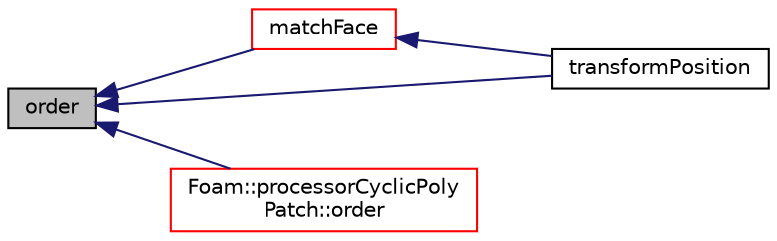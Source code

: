 digraph "order"
{
  bgcolor="transparent";
  edge [fontname="Helvetica",fontsize="10",labelfontname="Helvetica",labelfontsize="10"];
  node [fontname="Helvetica",fontsize="10",shape=record];
  rankdir="LR";
  Node1 [label="order",height=0.2,width=0.4,color="black", fillcolor="grey75", style="filled", fontcolor="black"];
  Node1 -> Node2 [dir="back",color="midnightblue",fontsize="10",style="solid",fontname="Helvetica"];
  Node2 [label="matchFace",height=0.2,width=0.4,color="red",URL="$a02045.html#ab01c40557feb9f4d3682ff5bd2476434",tooltip="Returns rotation. "];
  Node2 -> Node3 [dir="back",color="midnightblue",fontsize="10",style="solid",fontname="Helvetica"];
  Node3 [label="transformPosition",height=0.2,width=0.4,color="black",URL="$a02045.html#a6b70c430e5e4c5c0c289a138a7f86e49",tooltip="Transform a patch-based position from other side to this side. "];
  Node1 -> Node4 [dir="back",color="midnightblue",fontsize="10",style="solid",fontname="Helvetica"];
  Node4 [label="Foam::processorCyclicPoly\lPatch::order",height=0.2,width=0.4,color="red",URL="$a02033.html#a557fadfc4a0e74703deefb12da057df5",tooltip="Return new ordering for primitivePatch. "];
  Node1 -> Node3 [dir="back",color="midnightblue",fontsize="10",style="solid",fontname="Helvetica"];
}
